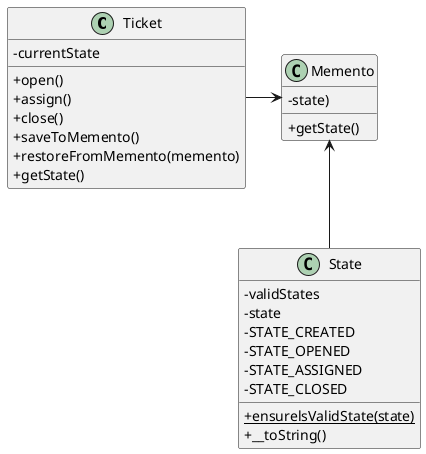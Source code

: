 @startuml
skinparam classAttributeIconSize 0

class Ticket {
  {field} - currentState
  {method} + open()
  {method} + assign()
  {method} + close()
  {method} + saveToMemento()
  {method} + restoreFromMemento(memento)
  {method} + getState()
}

class Memento {
  {field} - state)
  {method} + getState()
}

class State {
  {field} - validStates
  {field} - state
  {field} - STATE_CREATED
  {field} - STATE_OPENED
  {field} - STATE_ASSIGNED
  {field} - STATE_CLOSED
  {static} + ensurelsValidState(state)
  {method} + __toString()
}


Ticket -> Memento
Memento <-- State
@enduml